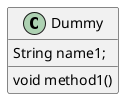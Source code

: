 @startuml
'https://plantuml.com/class-diagram
skinparam classAttributeIconSize 0
class Dummy {
     String name1;

    void method1()
}

@enduml